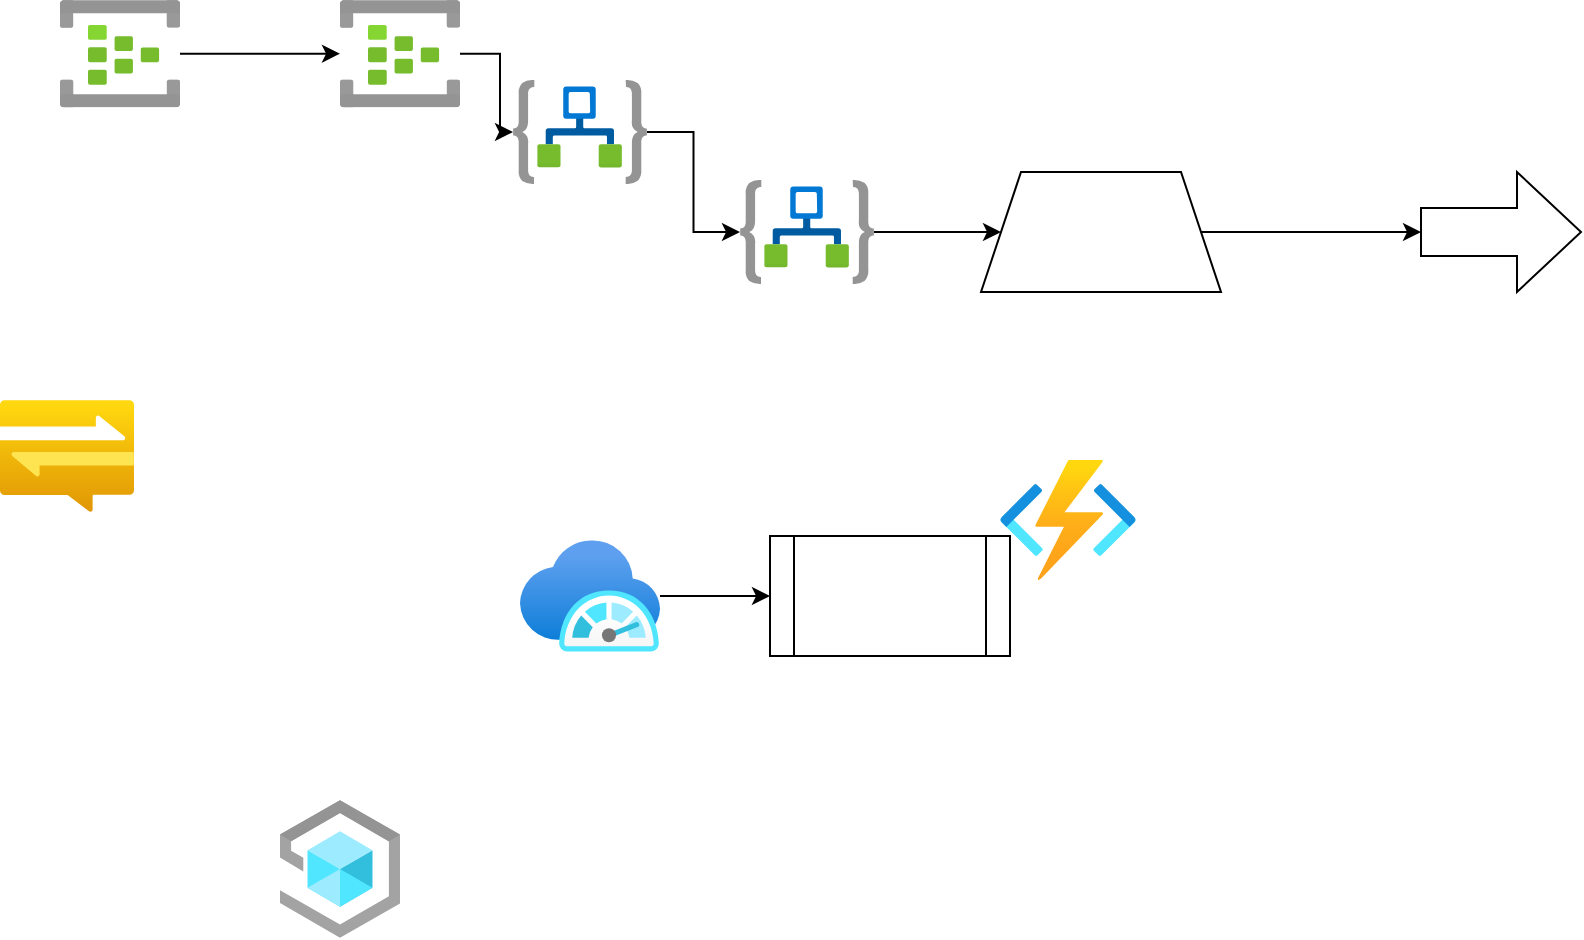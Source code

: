 <mxfile version="15.0.3" type="github">
  <diagram id="qIo22hkgI1xbM3EErQGw" name="Page-1">
    <mxGraphModel dx="1082" dy="658" grid="1" gridSize="10" guides="1" tooltips="1" connect="1" arrows="1" fold="1" page="1" pageScale="1" pageWidth="827" pageHeight="1169" math="0" shadow="0">
      <root>
        <mxCell id="0" />
        <mxCell id="1" parent="0" />
        <mxCell id="46WT6fV4Y1kPjI-aSmJu-17" value="" style="edgeStyle=orthogonalEdgeStyle;rounded=0;orthogonalLoop=1;jettySize=auto;html=1;" edge="1" parent="1" source="46WT6fV4Y1kPjI-aSmJu-1" target="46WT6fV4Y1kPjI-aSmJu-16">
          <mxGeometry relative="1" as="geometry" />
        </mxCell>
        <mxCell id="46WT6fV4Y1kPjI-aSmJu-1" value="" style="aspect=fixed;html=1;points=[];align=center;image;fontSize=12;image=img/lib/azure2/monitor/SAP_Azure_Monitor.svg;" vertex="1" parent="1">
          <mxGeometry x="380" y="380" width="70" height="56.0" as="geometry" />
        </mxCell>
        <mxCell id="46WT6fV4Y1kPjI-aSmJu-9" value="" style="edgeStyle=orthogonalEdgeStyle;rounded=0;orthogonalLoop=1;jettySize=auto;html=1;" edge="1" parent="1" source="46WT6fV4Y1kPjI-aSmJu-2" target="46WT6fV4Y1kPjI-aSmJu-8">
          <mxGeometry relative="1" as="geometry" />
        </mxCell>
        <mxCell id="46WT6fV4Y1kPjI-aSmJu-2" value="" style="aspect=fixed;html=1;points=[];align=center;image;fontSize=12;image=img/lib/azure2/iot/Event_Hubs.svg;" vertex="1" parent="1">
          <mxGeometry x="150" y="110" width="60" height="53.73" as="geometry" />
        </mxCell>
        <mxCell id="46WT6fV4Y1kPjI-aSmJu-3" value="" style="aspect=fixed;html=1;points=[];align=center;image;fontSize=12;image=img/lib/azure2/iot/Function_Apps.svg;" vertex="1" parent="1">
          <mxGeometry x="620" y="340" width="68" height="60" as="geometry" />
        </mxCell>
        <mxCell id="46WT6fV4Y1kPjI-aSmJu-4" value="" style="aspect=fixed;html=1;points=[];align=center;image;fontSize=12;image=img/lib/azure2/iot/IoT_Central_Applications.svg;" vertex="1" parent="1">
          <mxGeometry x="260" y="510" width="60" height="69" as="geometry" />
        </mxCell>
        <mxCell id="46WT6fV4Y1kPjI-aSmJu-5" value="" style="aspect=fixed;html=1;points=[];align=center;image;fontSize=12;image=img/lib/azure2/iot/Notification_Hubs.svg;" vertex="1" parent="1">
          <mxGeometry x="120" y="310" width="67" height="56.0" as="geometry" />
        </mxCell>
        <mxCell id="46WT6fV4Y1kPjI-aSmJu-13" value="" style="edgeStyle=orthogonalEdgeStyle;rounded=0;orthogonalLoop=1;jettySize=auto;html=1;" edge="1" parent="1" source="46WT6fV4Y1kPjI-aSmJu-6" target="46WT6fV4Y1kPjI-aSmJu-12">
          <mxGeometry relative="1" as="geometry" />
        </mxCell>
        <mxCell id="46WT6fV4Y1kPjI-aSmJu-6" value="" style="aspect=fixed;html=1;points=[];align=center;image;fontSize=12;image=img/lib/azure2/iot/Logic_Apps.svg;" vertex="1" parent="1">
          <mxGeometry x="490" y="200" width="67" height="52" as="geometry" />
        </mxCell>
        <mxCell id="46WT6fV4Y1kPjI-aSmJu-11" value="" style="edgeStyle=orthogonalEdgeStyle;rounded=0;orthogonalLoop=1;jettySize=auto;html=1;" edge="1" parent="1" source="46WT6fV4Y1kPjI-aSmJu-7" target="46WT6fV4Y1kPjI-aSmJu-6">
          <mxGeometry relative="1" as="geometry" />
        </mxCell>
        <mxCell id="46WT6fV4Y1kPjI-aSmJu-7" value="" style="aspect=fixed;html=1;points=[];align=center;image;fontSize=12;image=img/lib/azure2/iot/Logic_Apps.svg;" vertex="1" parent="1">
          <mxGeometry x="376.5" y="150" width="67" height="52" as="geometry" />
        </mxCell>
        <mxCell id="46WT6fV4Y1kPjI-aSmJu-10" value="" style="edgeStyle=orthogonalEdgeStyle;rounded=0;orthogonalLoop=1;jettySize=auto;html=1;" edge="1" parent="1" source="46WT6fV4Y1kPjI-aSmJu-8" target="46WT6fV4Y1kPjI-aSmJu-7">
          <mxGeometry relative="1" as="geometry" />
        </mxCell>
        <mxCell id="46WT6fV4Y1kPjI-aSmJu-8" value="" style="aspect=fixed;html=1;points=[];align=center;image;fontSize=12;image=img/lib/azure2/iot/Event_Hubs.svg;" vertex="1" parent="1">
          <mxGeometry x="290" y="110" width="60" height="53.73" as="geometry" />
        </mxCell>
        <mxCell id="46WT6fV4Y1kPjI-aSmJu-15" value="" style="edgeStyle=orthogonalEdgeStyle;rounded=0;orthogonalLoop=1;jettySize=auto;html=1;" edge="1" parent="1" source="46WT6fV4Y1kPjI-aSmJu-12" target="46WT6fV4Y1kPjI-aSmJu-14">
          <mxGeometry relative="1" as="geometry" />
        </mxCell>
        <mxCell id="46WT6fV4Y1kPjI-aSmJu-12" value="" style="shape=trapezoid;perimeter=trapezoidPerimeter;whiteSpace=wrap;html=1;fixedSize=1;verticalAlign=top;labelBackgroundColor=white;" vertex="1" parent="1">
          <mxGeometry x="610.5" y="196" width="120" height="60" as="geometry" />
        </mxCell>
        <mxCell id="46WT6fV4Y1kPjI-aSmJu-14" value="" style="shape=singleArrow;whiteSpace=wrap;html=1;arrowWidth=0.4;arrowSize=0.4;verticalAlign=top;labelBackgroundColor=white;" vertex="1" parent="1">
          <mxGeometry x="830.5" y="196" width="80" height="60" as="geometry" />
        </mxCell>
        <mxCell id="46WT6fV4Y1kPjI-aSmJu-16" value="" style="shape=process;whiteSpace=wrap;html=1;backgroundOutline=1;verticalAlign=top;labelBackgroundColor=white;" vertex="1" parent="1">
          <mxGeometry x="505" y="378" width="120" height="60" as="geometry" />
        </mxCell>
      </root>
    </mxGraphModel>
  </diagram>
</mxfile>
